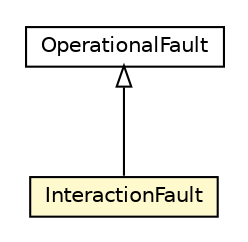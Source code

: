 #!/usr/local/bin/dot
#
# Class diagram 
# Generated by UMLGraph version R5_6-24-gf6e263 (http://www.umlgraph.org/)
#

digraph G {
	edge [fontname="Helvetica",fontsize=10,labelfontname="Helvetica",labelfontsize=10];
	node [fontname="Helvetica",fontsize=10,shape=plaintext];
	nodesep=0.25;
	ranksep=0.5;
	// org.universAAL.ontology.dependability.InteractionFault
	c208737 [label=<<table title="org.universAAL.ontology.dependability.InteractionFault" border="0" cellborder="1" cellspacing="0" cellpadding="2" port="p" bgcolor="lemonChiffon" href="./InteractionFault.html">
		<tr><td><table border="0" cellspacing="0" cellpadding="1">
<tr><td align="center" balign="center"> InteractionFault </td></tr>
		</table></td></tr>
		</table>>, URL="./InteractionFault.html", fontname="Helvetica", fontcolor="black", fontsize=10.0];
	// org.universAAL.ontology.dependability.OperationalFault
	c208743 [label=<<table title="org.universAAL.ontology.dependability.OperationalFault" border="0" cellborder="1" cellspacing="0" cellpadding="2" port="p" href="./OperationalFault.html">
		<tr><td><table border="0" cellspacing="0" cellpadding="1">
<tr><td align="center" balign="center"> OperationalFault </td></tr>
		</table></td></tr>
		</table>>, URL="./OperationalFault.html", fontname="Helvetica", fontcolor="black", fontsize=10.0];
	//org.universAAL.ontology.dependability.InteractionFault extends org.universAAL.ontology.dependability.OperationalFault
	c208743:p -> c208737:p [dir=back,arrowtail=empty];
}

